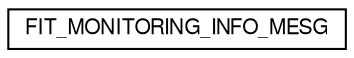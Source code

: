 digraph "Graphical Class Hierarchy"
{
  edge [fontname="FreeSans",fontsize="10",labelfontname="FreeSans",labelfontsize="10"];
  node [fontname="FreeSans",fontsize="10",shape=record];
  rankdir="LR";
  Node1 [label="FIT_MONITORING_INFO_MESG",height=0.2,width=0.4,color="black", fillcolor="white", style="filled",URL="$struct_f_i_t___m_o_n_i_t_o_r_i_n_g___i_n_f_o___m_e_s_g.html"];
}
